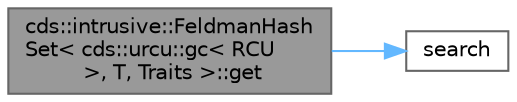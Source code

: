 digraph "cds::intrusive::FeldmanHashSet&lt; cds::urcu::gc&lt; RCU &gt;, T, Traits &gt;::get"
{
 // LATEX_PDF_SIZE
  bgcolor="transparent";
  edge [fontname=Helvetica,fontsize=10,labelfontname=Helvetica,labelfontsize=10];
  node [fontname=Helvetica,fontsize=10,shape=box,height=0.2,width=0.4];
  rankdir="LR";
  Node1 [id="Node000001",label="cds::intrusive::FeldmanHash\lSet\< cds::urcu::gc\< RCU\l \>, T, Traits \>::get",height=0.2,width=0.4,color="gray40", fillcolor="grey60", style="filled", fontcolor="black",tooltip="Finds an item by it's hash and returns the item found"];
  Node1 -> Node2 [id="edge2_Node000001_Node000002",color="steelblue1",style="solid",tooltip=" "];
  Node2 [id="Node000002",label="search",height=0.2,width=0.4,color="grey40", fillcolor="white", style="filled",URL="$_animation_8c.html#ac63b5622d06728f748fa72280fc5f461",tooltip=" "];
}
